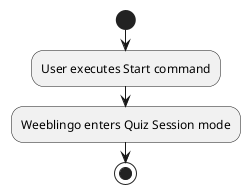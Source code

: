 @startuml
start
:User executes Start command;

'Since the beta syntax does not support placing the condition outside the
'diamond we place it as the true branch instead.

:Weeblingo enters Quiz Session mode;
stop
@enduml
